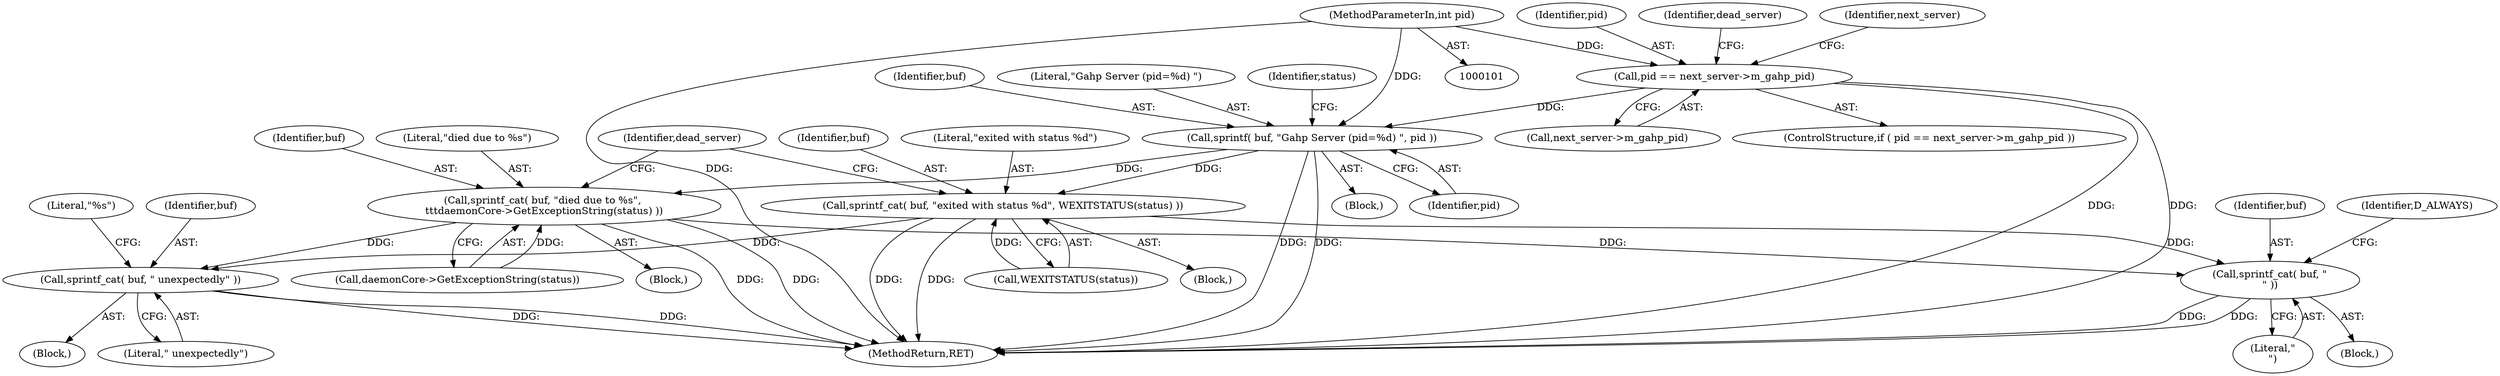 digraph "0_htcondor_5e5571d1a431eb3c61977b6dd6ec90186ef79867_1@API" {
"1000133" [label="(Call,sprintf( buf, \"Gahp Server (pid=%d) \", pid ))"];
"1000122" [label="(Call,pid == next_server->m_gahp_pid)"];
"1000103" [label="(MethodParameterIn,int pid)"];
"1000141" [label="(Call,sprintf_cat( buf, \"died due to %s\", \n\t\t\tdaemonCore->GetExceptionString(status) ))"];
"1000156" [label="(Call,sprintf_cat( buf, \" unexpectedly\" ))"];
"1000164" [label="(Call,sprintf_cat( buf, \"\n\" ))"];
"1000148" [label="(Call,sprintf_cat( buf, \"exited with status %d\", WEXITSTATUS(status) ))"];
"1000105" [label="(Block,)"];
"1000123" [label="(Identifier,pid)"];
"1000140" [label="(Block,)"];
"1000142" [label="(Identifier,buf)"];
"1000165" [label="(Identifier,buf)"];
"1000160" [label="(Literal,\"%s\")"];
"1000150" [label="(Literal,\"exited with status %d\")"];
"1000122" [label="(Call,pid == next_server->m_gahp_pid)"];
"1000155" [label="(Block,)"];
"1000164" [label="(Call,sprintf_cat( buf, \"\n\" ))"];
"1000163" [label="(Block,)"];
"1000168" [label="(Identifier,D_ALWAYS)"];
"1000144" [label="(Call,daemonCore->GetExceptionString(status))"];
"1000124" [label="(Call,next_server->m_gahp_pid)"];
"1000136" [label="(Identifier,pid)"];
"1000143" [label="(Literal,\"died due to %s\")"];
"1000166" [label="(Literal,\"\n\")"];
"1000147" [label="(Block,)"];
"1000134" [label="(Identifier,buf)"];
"1000148" [label="(Call,sprintf_cat( buf, \"exited with status %d\", WEXITSTATUS(status) ))"];
"1000135" [label="(Literal,\"Gahp Server (pid=%d) \")"];
"1000157" [label="(Identifier,buf)"];
"1000158" [label="(Literal,\" unexpectedly\")"];
"1000139" [label="(Identifier,status)"];
"1000171" [label="(MethodReturn,RET)"];
"1000156" [label="(Call,sprintf_cat( buf, \" unexpectedly\" ))"];
"1000149" [label="(Identifier,buf)"];
"1000151" [label="(Call,WEXITSTATUS(status))"];
"1000141" [label="(Call,sprintf_cat( buf, \"died due to %s\", \n\t\t\tdaemonCore->GetExceptionString(status) ))"];
"1000129" [label="(Identifier,dead_server)"];
"1000133" [label="(Call,sprintf( buf, \"Gahp Server (pid=%d) \", pid ))"];
"1000154" [label="(Identifier,dead_server)"];
"1000118" [label="(Identifier,next_server)"];
"1000121" [label="(ControlStructure,if ( pid == next_server->m_gahp_pid ))"];
"1000103" [label="(MethodParameterIn,int pid)"];
"1000133" -> "1000105"  [label="AST: "];
"1000133" -> "1000136"  [label="CFG: "];
"1000134" -> "1000133"  [label="AST: "];
"1000135" -> "1000133"  [label="AST: "];
"1000136" -> "1000133"  [label="AST: "];
"1000139" -> "1000133"  [label="CFG: "];
"1000133" -> "1000171"  [label="DDG: "];
"1000133" -> "1000171"  [label="DDG: "];
"1000122" -> "1000133"  [label="DDG: "];
"1000103" -> "1000133"  [label="DDG: "];
"1000133" -> "1000141"  [label="DDG: "];
"1000133" -> "1000148"  [label="DDG: "];
"1000122" -> "1000121"  [label="AST: "];
"1000122" -> "1000124"  [label="CFG: "];
"1000123" -> "1000122"  [label="AST: "];
"1000124" -> "1000122"  [label="AST: "];
"1000118" -> "1000122"  [label="CFG: "];
"1000129" -> "1000122"  [label="CFG: "];
"1000122" -> "1000171"  [label="DDG: "];
"1000122" -> "1000171"  [label="DDG: "];
"1000103" -> "1000122"  [label="DDG: "];
"1000103" -> "1000101"  [label="AST: "];
"1000103" -> "1000171"  [label="DDG: "];
"1000141" -> "1000140"  [label="AST: "];
"1000141" -> "1000144"  [label="CFG: "];
"1000142" -> "1000141"  [label="AST: "];
"1000143" -> "1000141"  [label="AST: "];
"1000144" -> "1000141"  [label="AST: "];
"1000154" -> "1000141"  [label="CFG: "];
"1000141" -> "1000171"  [label="DDG: "];
"1000141" -> "1000171"  [label="DDG: "];
"1000144" -> "1000141"  [label="DDG: "];
"1000141" -> "1000156"  [label="DDG: "];
"1000141" -> "1000164"  [label="DDG: "];
"1000156" -> "1000155"  [label="AST: "];
"1000156" -> "1000158"  [label="CFG: "];
"1000157" -> "1000156"  [label="AST: "];
"1000158" -> "1000156"  [label="AST: "];
"1000160" -> "1000156"  [label="CFG: "];
"1000156" -> "1000171"  [label="DDG: "];
"1000156" -> "1000171"  [label="DDG: "];
"1000148" -> "1000156"  [label="DDG: "];
"1000164" -> "1000163"  [label="AST: "];
"1000164" -> "1000166"  [label="CFG: "];
"1000165" -> "1000164"  [label="AST: "];
"1000166" -> "1000164"  [label="AST: "];
"1000168" -> "1000164"  [label="CFG: "];
"1000164" -> "1000171"  [label="DDG: "];
"1000164" -> "1000171"  [label="DDG: "];
"1000148" -> "1000164"  [label="DDG: "];
"1000148" -> "1000147"  [label="AST: "];
"1000148" -> "1000151"  [label="CFG: "];
"1000149" -> "1000148"  [label="AST: "];
"1000150" -> "1000148"  [label="AST: "];
"1000151" -> "1000148"  [label="AST: "];
"1000154" -> "1000148"  [label="CFG: "];
"1000148" -> "1000171"  [label="DDG: "];
"1000148" -> "1000171"  [label="DDG: "];
"1000151" -> "1000148"  [label="DDG: "];
}
